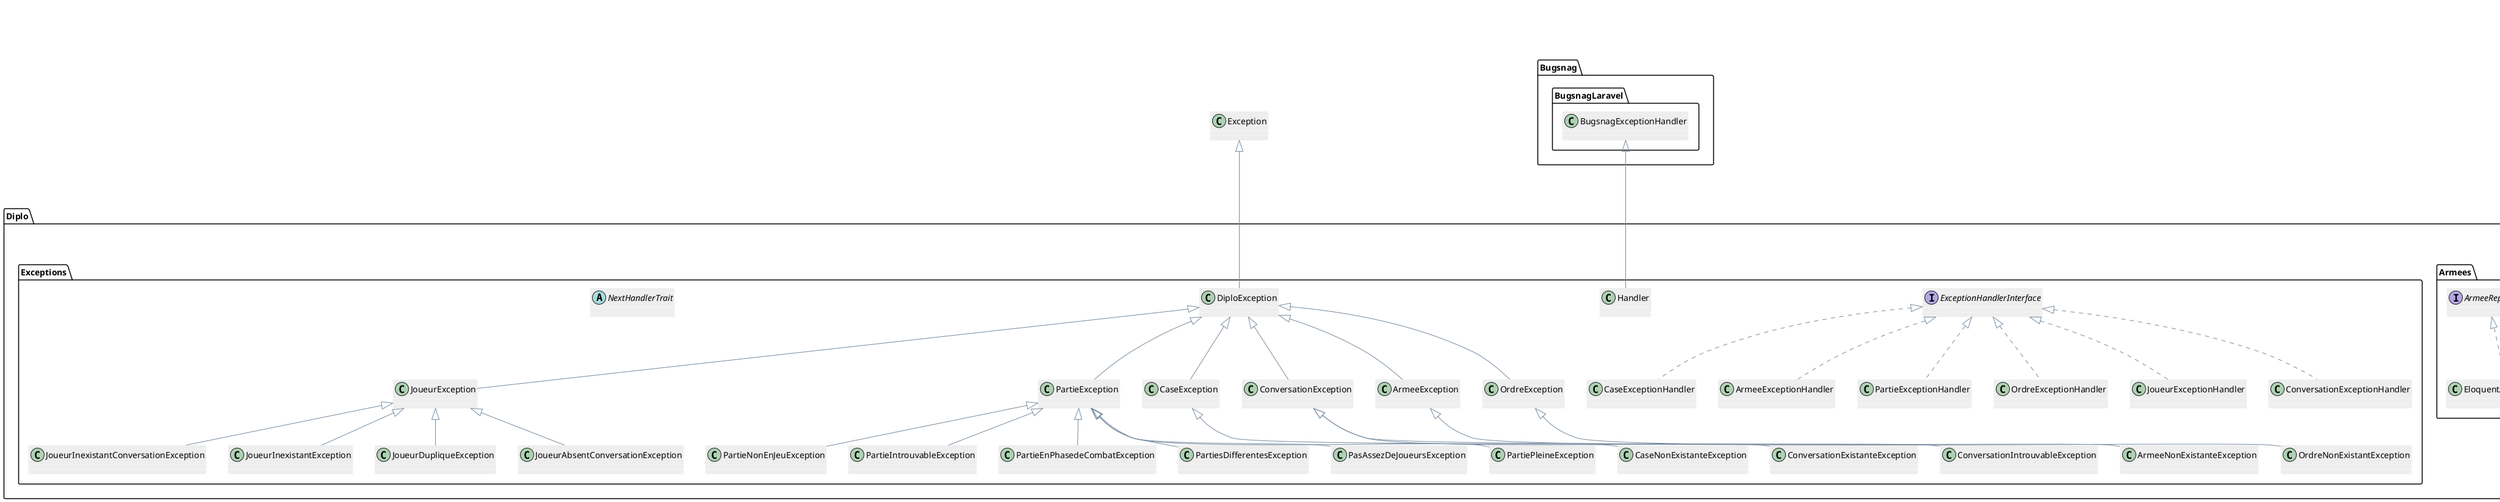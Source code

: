 @startuml

skinparam shadowing false
skinparam stereotypeCBackgroundColor #5B9BD5
' skinparam backgroundColor transparent

skinparam note {
  BackgroundColor #73AE42
  BorderColor #6CA43E
  FontColor white
}

skinparam class {
  BackgroundColor #EEEEEE
  ArrowColor #758A9F
  BorderColor #FFFFFF
}

skinparam sequence {
  ArrowColor #6CA43E

  LifeLineBorderColor #6CA43E
  LifeLineBackgroundColor #73AE42

  ParticipantBorderColor #2E75B5
  ParticipantBackgroundColor #5B9BD5

  ActorBorderColor #2E75B5
  ActorBackgroundColor #5B9BD5

  BoxLineColor #A5A5A5
}

skinparam state {
  BackgroundColor #EEEEEE
  ArrowColor #758A9F
  BorderColor #9E9E9E
}

skinparam usecase {
  BackgroundColor #EEEEEE
  BorderColor #9E9E9E

  ArrowColor #6CA43E
  ActorBorderColor #6CA43E
}

skinparam component {
  BackgroundColor #EEEEEE
  ArrowColor #758A9F
  BorderColor #9E9E9E
}

skinparam node {
  BackgroundColor #FFFFFF
  ArrowColor #758A9F
  BorderColor #9E9E9E
}

skinparam database {
  BackgroundColor #EEEEEE
  ArrowColor #758A9F
  BorderColor #9E9E9E
}
class Diplo.Cartes.CarteFactory 
interface Diplo.Cartes.CaseRepository 
class Diplo.Cartes.CaseClass 
class Diplo.Cartes.CaseClass extends Illuminate.Database.Eloquent.Model
class Diplo.Cartes.CaseClass implements Diplo.Cartes.CaseInterface
class Diplo.Cartes.Carte 
class Diplo.Cartes.Carte extends Illuminate.Database.Eloquent.Model
class Diplo.Cartes.CaseVoisine 
class Diplo.Cartes.CaseVoisine extends Illuminate.Database.Eloquent.Model
class Diplo.Cartes.EloquentCaseRepository 
class Diplo.Cartes.EloquentCaseRepository implements Diplo.Cartes.CaseRepository
interface Diplo.Cartes.CaseInterface 
class Diplo.Console.Kernel 
class Diplo.Console.Kernel extends Illuminate.Foundation.Console.Kernel
abstract class Diplo.Commands.Command 
class Diplo.Commands.PartiePhaseSwitcherHandler 
class Diplo.Commands.PartiePhaseSwitcherHandler extends Diplo.Commands.Command
class Diplo.Commands.PartiePhaseSwitcherHandler implements Illuminate.Contracts.Bus.SelfHandling
interface Diplo.Parties.PartiesRepository 
class Diplo.Parties.Partie 
class Diplo.Parties.Partie extends Illuminate.Database.Eloquent.Model
class Diplo.Parties.Partie implements Diplo.Phases.PhaseInterface
class Diplo.Parties.EloquentPartiesRepository 
class Diplo.Parties.EloquentPartiesRepository implements Diplo.Parties.PartiesRepository
class Diplo.Http.Controllers.ConversationsController 
class Diplo.Http.Controllers.ConversationsController extends Diplo.Http.Controllers.Controller
abstract class Diplo.Http.Controllers.Controller 
class Diplo.Http.Controllers.Controller extends Illuminate.Routing.Controller
class Diplo.Http.Controllers.PartiesController 
class Diplo.Http.Controllers.PartiesController extends Diplo.Http.Controllers.Controller
class Diplo.Http.Controllers.OrdresController 
class Diplo.Http.Controllers.OrdresController extends Diplo.Http.Controllers.Controller
class Diplo.Http.Controllers.WelcomeController 
class Diplo.Http.Controllers.WelcomeController extends Diplo.Http.Controllers.Controller
abstract class Diplo.Http.Requests.Request 
class Diplo.Http.Requests.Request extends Illuminate.Foundation.Http.FormRequest
class Diplo.Http.Middleware.RedirectIfAuthenticated 
class Diplo.Http.Middleware.Authenticate 
class Diplo.Http.Middleware.VerifyCsrfToken 
class Diplo.Http.Middleware.VerifyCsrfToken extends Illuminate.Foundation.Http.Middleware.VerifyCsrfToken
class Diplo.Http.Kernel 
class Diplo.Http.Kernel extends Illuminate.Foundation.Http.Kernel
class Diplo.Events.PartieChangeDePhase 
class Diplo.Events.PartieChangeDePhase extends Diplo.Events.Event
abstract class Diplo.Events.Event 
class Diplo.Events.PartieEstTerminee 
class Diplo.Events.PartieEstTerminee extends Diplo.Events.Event
class Diplo.Events.PartieChangeDeTour 
class Diplo.Events.PartieChangeDeTour extends Diplo.Events.Event
class Diplo.Events.PartiePreteACommencer 
class Diplo.Events.PartiePreteACommencer extends Diplo.Events.Event
interface Diplo.Phases.PhaseInterface 
class Diplo.Handlers.Events.DemarragePartie 
class Diplo.Handlers.Events.DemarragePartie implements Illuminate.Contracts.Queue.ShouldBeQueued
class Diplo.Handlers.Events.CreerCarte 
class Diplo.Handlers.Events.CloturerPartie 
class Diplo.Handlers.Events.CloturerPartie implements Illuminate.Contracts.Queue.ShouldBeQueued
class Diplo.Handlers.Events.ExecuterOrdres 
class Diplo.Exceptions.JoueurDupliqueException 
class Diplo.Exceptions.JoueurDupliqueException extends Diplo.Exceptions.JoueurException
class Diplo.Exceptions.CaseExceptionHandler 
class Diplo.Exceptions.CaseExceptionHandler implements Diplo.Exceptions.ExceptionHandlerInterface
class Diplo.Exceptions.PartieEnPhasedeCombatException 
class Diplo.Exceptions.PartieEnPhasedeCombatException extends Diplo.Exceptions.PartieException
class Diplo.Exceptions.PartiesDifferentesException 
class Diplo.Exceptions.PartiesDifferentesException extends Diplo.Exceptions.PartieException
class Diplo.Exceptions.PartieException 
class Diplo.Exceptions.PartieException extends Diplo.Exceptions.DiploException
class Diplo.Exceptions.PasAssezDeJoueursException 
class Diplo.Exceptions.PasAssezDeJoueursException extends Diplo.Exceptions.PartieException
class Diplo.Exceptions.ArmeeExceptionHandler 
class Diplo.Exceptions.ArmeeExceptionHandler implements Diplo.Exceptions.ExceptionHandlerInterface
class Diplo.Exceptions.CaseNonExistanteException 
class Diplo.Exceptions.CaseNonExistanteException extends Diplo.Exceptions.CaseException
class Diplo.Exceptions.Handler 
abstract class Diplo.Exceptions.NextHandlerTrait 
class Diplo.Exceptions.DiploException 
class Diplo.Exceptions.Handler extends Bugsnag.BugsnagLaravel.BugsnagExceptionHandler
class Diplo.Exceptions.JoueurAbsentConversationException 
class Diplo.Exceptions.JoueurAbsentConversationException extends Diplo.Exceptions.JoueurException
class Diplo.Exceptions.DiploException extends Exception
class Diplo.Exceptions.JoueurInexistantConversationException 
class Diplo.Exceptions.JoueurInexistantConversationException extends Diplo.Exceptions.JoueurException
class Diplo.Exceptions.ConversationIntrouvableException 
class Diplo.Exceptions.ConversationIntrouvableException extends Diplo.Exceptions.ConversationException
class Diplo.Exceptions.JoueurException 
class Diplo.Exceptions.JoueurException extends Diplo.Exceptions.DiploException
class Diplo.Exceptions.ArmeeNonExistanteException 
class Diplo.Exceptions.ArmeeNonExistanteException extends Diplo.Exceptions.ArmeeException
class Diplo.Exceptions.PartiePleineException 
class Diplo.Exceptions.PartiePleineException extends Diplo.Exceptions.PartieException
class Diplo.Exceptions.ArmeeException 
class Diplo.Exceptions.ArmeeException extends Diplo.Exceptions.DiploException
class Diplo.Exceptions.PartieNonEnJeuException 
class Diplo.Exceptions.PartieNonEnJeuException extends Diplo.Exceptions.PartieException
class Diplo.Exceptions.PartieExceptionHandler 
class Diplo.Exceptions.PartieExceptionHandler implements Diplo.Exceptions.ExceptionHandlerInterface
interface Diplo.Exceptions.ExceptionHandlerInterface 
class Diplo.Exceptions.PartieIntrouvableException 
class Diplo.Exceptions.PartieIntrouvableException extends Diplo.Exceptions.PartieException
class Diplo.Exceptions.OrdreException 
class Diplo.Exceptions.OrdreException extends Diplo.Exceptions.DiploException
class Diplo.Exceptions.JoueurInexistantException 
class Diplo.Exceptions.JoueurInexistantException extends Diplo.Exceptions.JoueurException
class Diplo.Exceptions.ConversationExistanteException 
class Diplo.Exceptions.ConversationExistanteException extends Diplo.Exceptions.ConversationException
class Diplo.Exceptions.OrdreExceptionHandler 
class Diplo.Exceptions.OrdreExceptionHandler implements Diplo.Exceptions.ExceptionHandlerInterface
class Diplo.Exceptions.ConversationException 
class Diplo.Exceptions.ConversationException extends Diplo.Exceptions.DiploException
class Diplo.Exceptions.JoueurExceptionHandler 
class Diplo.Exceptions.JoueurExceptionHandler implements Diplo.Exceptions.ExceptionHandlerInterface
class Diplo.Exceptions.ConversationExceptionHandler 
class Diplo.Exceptions.ConversationExceptionHandler implements Diplo.Exceptions.ExceptionHandlerInterface
class Diplo.Exceptions.CaseException 
class Diplo.Exceptions.CaseException extends Diplo.Exceptions.DiploException
class Diplo.Exceptions.OrdreNonExistantException 
class Diplo.Exceptions.OrdreNonExistantException extends Diplo.Exceptions.OrdreException
interface Diplo.Messages.ConversationsRepository 
class Diplo.Messages.Message 
class Diplo.Messages.Message extends Illuminate.Database.Eloquent.Model
class Diplo.Messages.Conversation 
class Diplo.Messages.Conversation extends Illuminate.Database.Eloquent.Model
class Diplo.Messages.EloquentConversationsRepository 
class Diplo.Messages.EloquentConversationsRepository implements Diplo.Messages.ConversationsRepository
class Diplo.Armees.Armee 
class Diplo.Armees.Armee extends Illuminate.Database.Eloquent.Model
class Diplo.Armees.EloquentArmeeRepository 
class Diplo.Armees.EloquentArmeeRepository implements Diplo.Armees.ArmeeRepository
interface Diplo.Armees.ArmeeRepository 
abstract class Diplo.Ordres.Ordre 
class Diplo.Ordres.AttaquerExecuteur 
class Diplo.Ordres.AttaquerExecuteur extends Diplo.Ordres.OrdreCibleExecuteur
class Diplo.Ordres.TenirExecuteur 
class Diplo.Ordres.TenirExecuteur extends Diplo.Ordres.OrdreExecuteur
abstract class Diplo.Ordres.OrdreExecuteur 
class Diplo.Ordres.SoutienOffensif 
class Diplo.Ordres.SoutienOffensif extends Diplo.Ordres.OrdreCible
abstract class Diplo.Ordres.OrdreCible 
class Diplo.Ordres.OrdreCible extends Diplo.Ordres.Ordre
interface Diplo.Ordres.OrdreRepository 
class Diplo.Ordres.Attaquer 
class Diplo.Ordres.Attaquer extends Diplo.Ordres.OrdreCible
class Diplo.Ordres.SoutienOffensifExecuteur 
class Diplo.Ordres.SoutienOffensifExecuteur extends Diplo.Ordres.OrdreCibleExecuteur
class Diplo.Ordres.OrdreModel 
class Diplo.Ordres.OrdreModel extends Illuminate.Database.Eloquent.Model
class Diplo.Ordres.SoutienDefensif 
class Diplo.Ordres.SoutienDefensif extends Diplo.Ordres.OrdreCible
class Diplo.Ordres.EloquentOrdreRepository 
class Diplo.Ordres.EloquentOrdreRepository implements Diplo.Ordres.OrdreRepository
abstract class Diplo.Ordres.OrdreCibleExecuteur 
class Diplo.Ordres.OrdreCibleExecuteur extends Diplo.Ordres.OrdreExecuteur
class Diplo.Ordres.Tenir 
class Diplo.Ordres.Tenir extends Diplo.Ordres.Ordre
class Diplo.Ordres.SoutienDefensifExecuteur 
class Diplo.Ordres.SoutienDefensifExecuteur extends Diplo.Ordres.OrdreCibleExecuteur
class Diplo.Providers.RouteServiceProvider 
class Diplo.Providers.RouteServiceProvider extends Illuminate.Foundation.Support.Providers.RouteServiceProvider
class Diplo.Providers.AppServiceProvider 
class Diplo.Providers.AppServiceProvider extends Illuminate.Support.ServiceProvider
class Diplo.Providers.BusServiceProvider 
class Diplo.Providers.BusServiceProvider extends Illuminate.Support.ServiceProvider
class Diplo.Providers.ConfigServiceProvider 
class Diplo.Providers.ConfigServiceProvider extends Illuminate.Support.ServiceProvider
class Diplo.Providers.EventServiceProvider 
class Diplo.Providers.EventServiceProvider extends Illuminate.Foundation.Support.Providers.EventServiceProvider
class Diplo.Joueurs.EloquentJoueursRepository 
class Diplo.Joueurs.EloquentJoueursRepository implements Diplo.Joueurs.JoueursRepository
interface Diplo.Joueurs.JoueursRepository 
class Diplo.Joueurs.Joueur 
class Diplo.Joueurs.Joueur extends Illuminate.Database.Eloquent.Model
interface Diplo.Joueurs.JoueurGeneratorInterface 
class Diplo.Joueurs.JoueurGenerator 
class Diplo.Joueurs.JoueurGenerator implements Diplo.Joueurs.JoueurGeneratorInterface
@enduml
